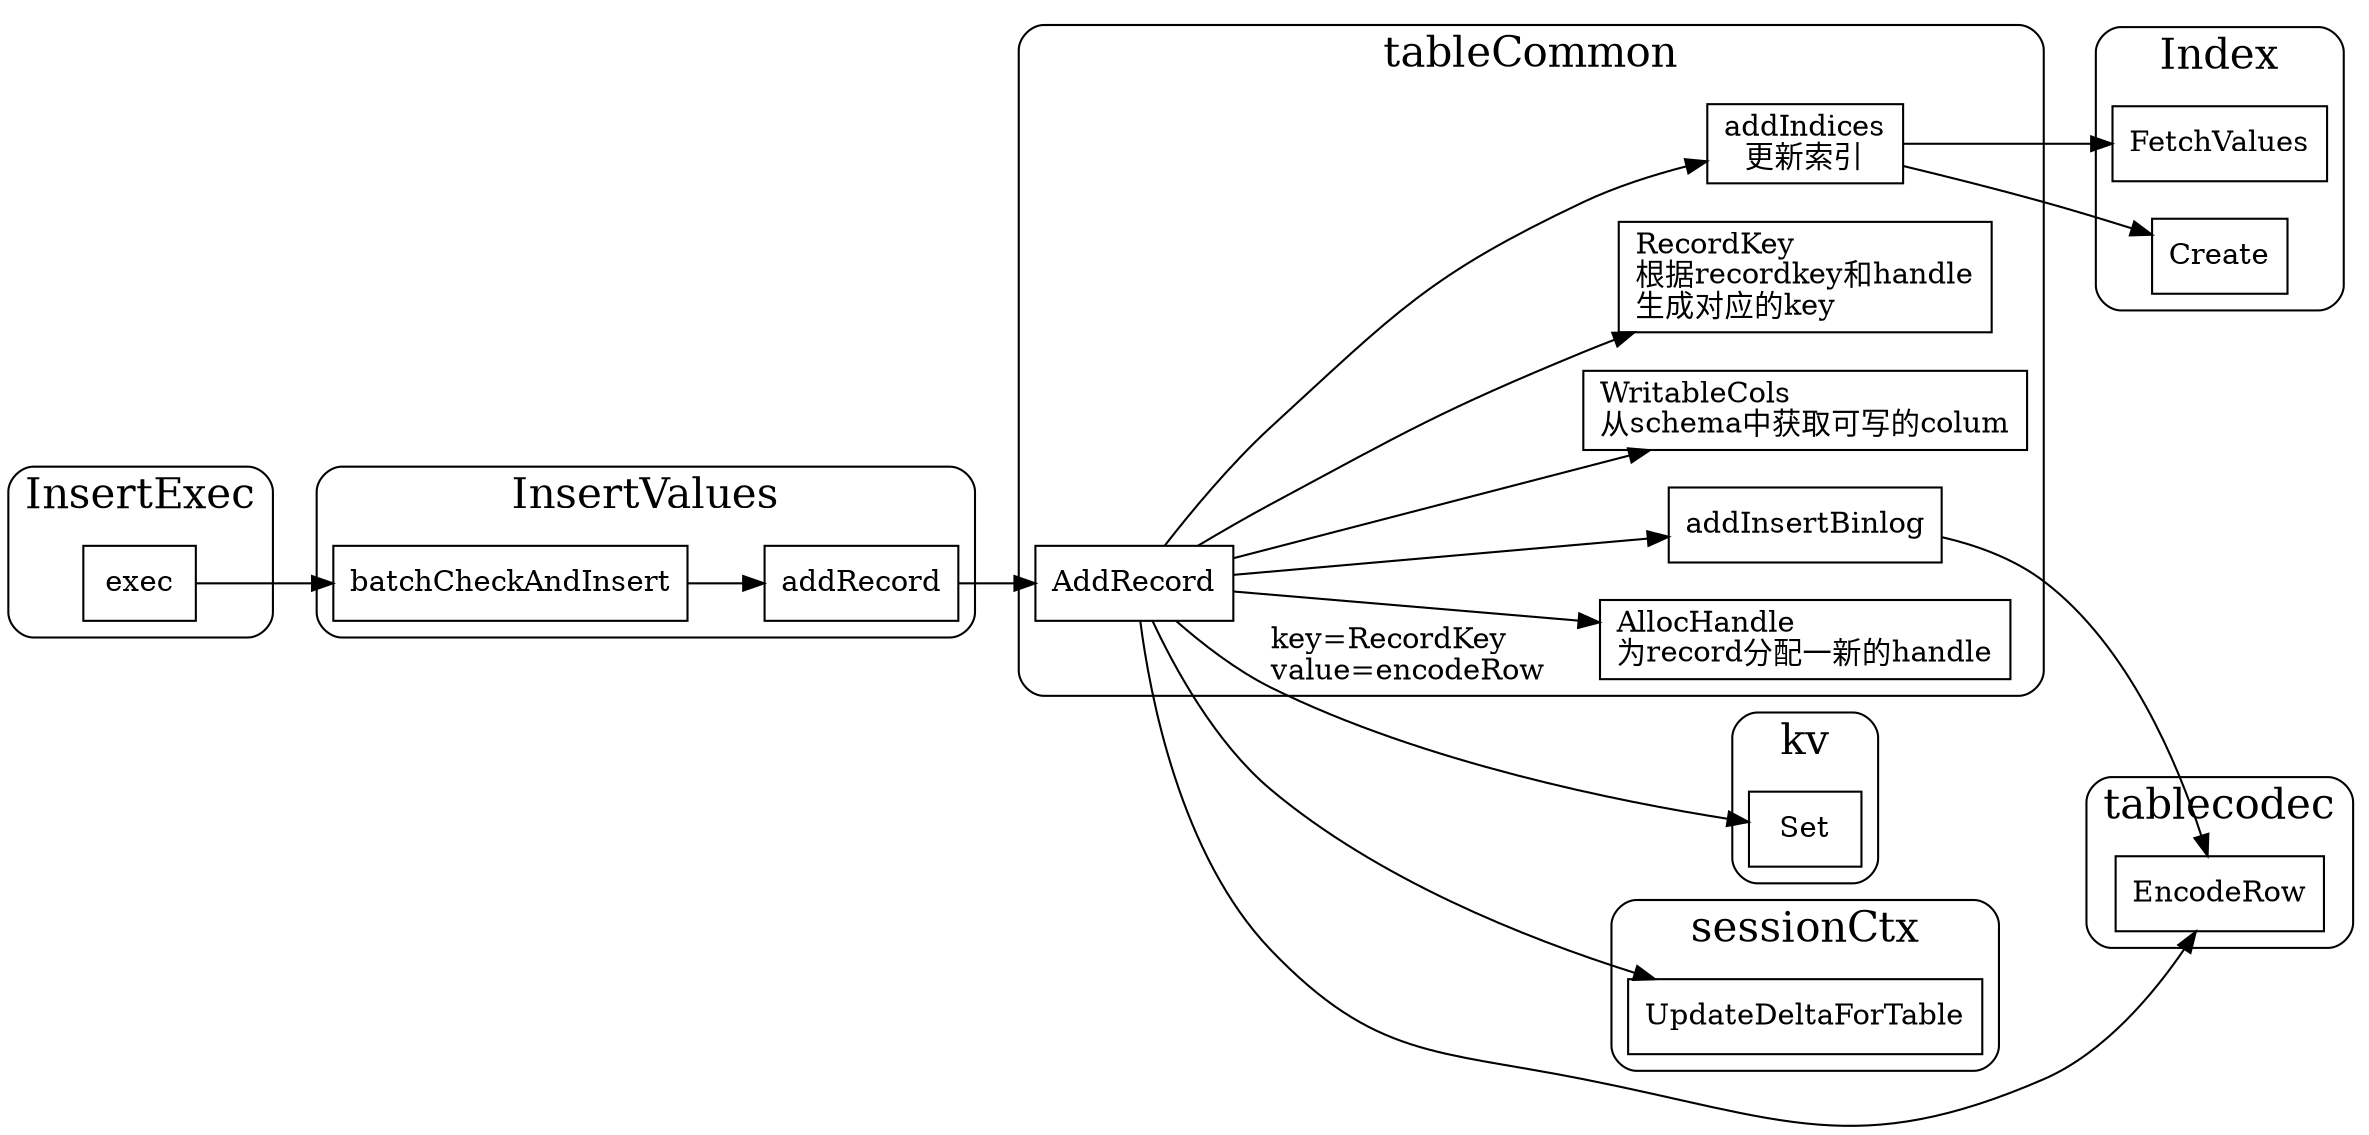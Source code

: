 digraph table_add_record {
  node[shape=box;];
  newrank=true;
  rankdir=LR;

  subgraph cluster_kv {
    graph[label="kv";fontsize=20;style=rounded];
    txn_Set[label="Set"];

  }
  subgraph cluster_sessionCtx {
    graph[label="sessionCtx";fontsize=20;style=rounded];
    UpdateDeltaForTable;
  }

  subgraph cluster_tablecodec {
    graph[label="tablecodec";fontsize=20;style=rounded];
    EncodeRow;
  }

  subgraph cluster_Index {
    graph[label="Index";fontsize=20;style=rounded]
    Index_FetchValues[label="FetchValues"];
    Index_Create[label="Create"];
  }

  subgraph cluster_tableCommon {
    graph[label="tableCommon";fontsize=20;style=rounded];
    Table_AddRecord[label="AddRecord"];
    AllocHandle[label="AllocHandle\l为record分配一新的handle"];
    addIndices[label="addIndices\l更新索引"];
    WritableCols[label="WritableCols\l从schema中获取可写的colum"];
    RecordKey[label="RecordKey\l根据recordkey和handle\l生成对应的key\l"];

    Table_AddRecord -> {
      AllocHandle;
      addIndices;
      WritableCols;
      RecordKey;
      EncodeRow;
      addInsertBinlog;
      UpdateDeltaForTable;
    };
    Table_AddRecord -> txn_Set[label="key=RecordKey\lvalue=encodeRow"]

    addIndices -> {
      Index_FetchValues;
      Index_Create;
    };

    addInsertBinlog -> {
      EncodeRow;
    }
  }



  subgraph cluster_insert_values{
    graph[label="InsertValues";fontsize=20;style=rounded];
    batchCheckAndInsert -> addRecord;
    addRecord -> {
      Table_AddRecord;
    }
  }

  subgraph cluster_InsertExec {
    graph[label="InsertExec";fontsize=20;style=rounded];
    InsertExec_exec[label="exec"];
  }

  InsertExec_exec -> batchCheckAndInsert;
}
